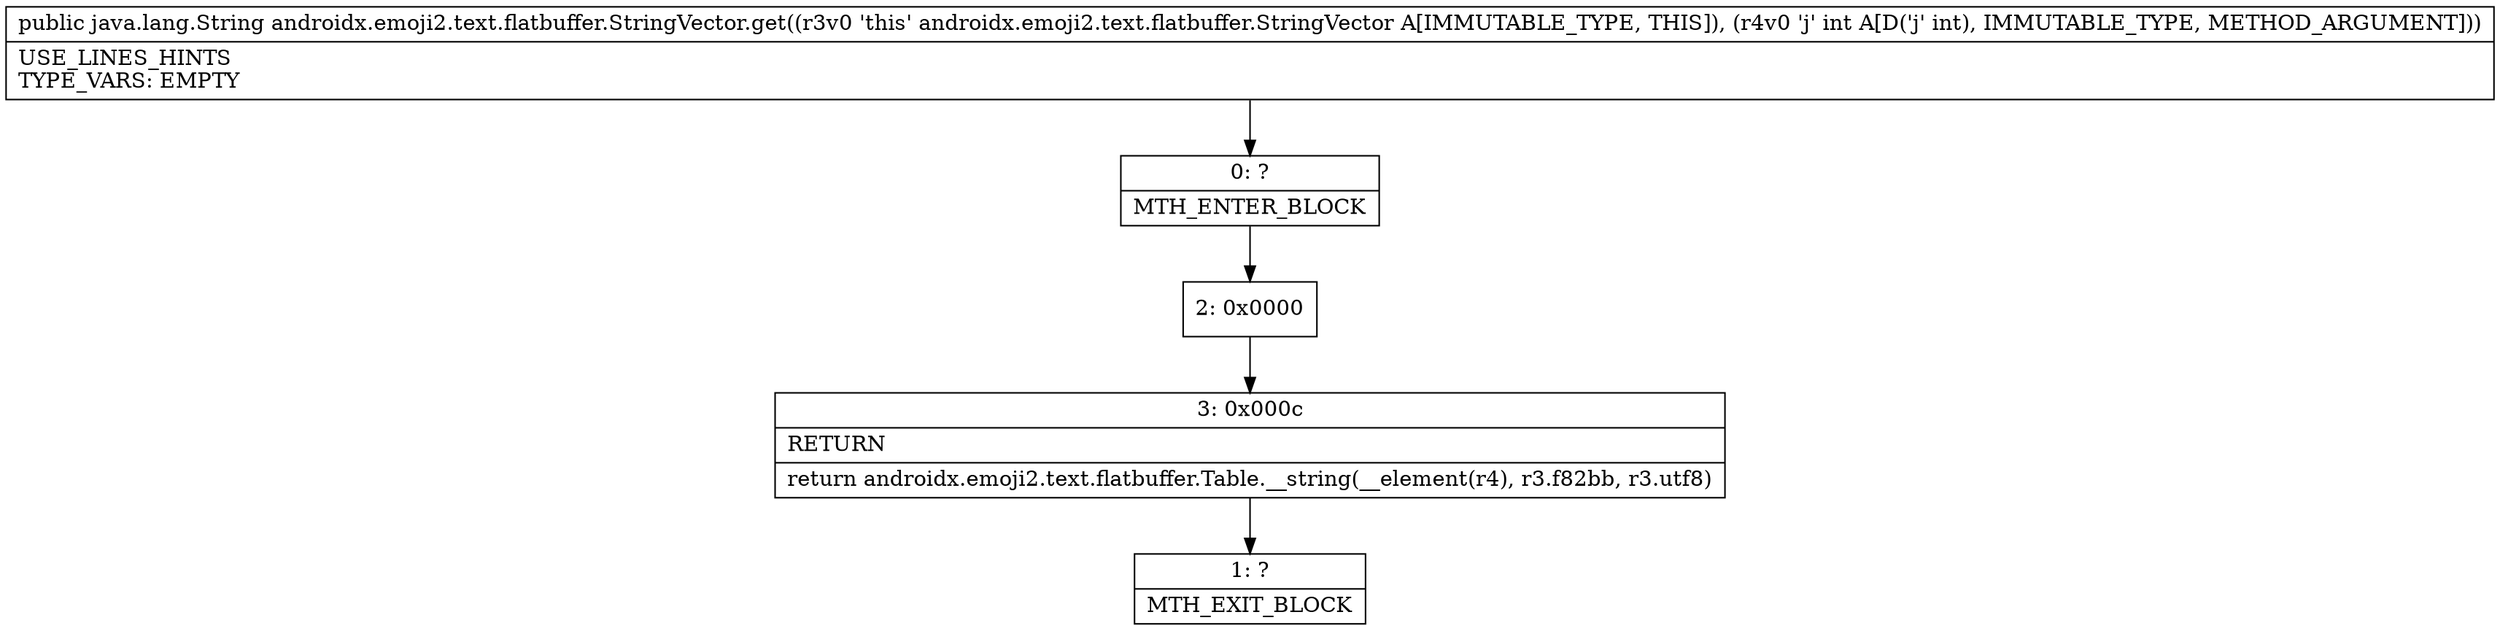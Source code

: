 digraph "CFG forandroidx.emoji2.text.flatbuffer.StringVector.get(I)Ljava\/lang\/String;" {
Node_0 [shape=record,label="{0\:\ ?|MTH_ENTER_BLOCK\l}"];
Node_2 [shape=record,label="{2\:\ 0x0000}"];
Node_3 [shape=record,label="{3\:\ 0x000c|RETURN\l|return androidx.emoji2.text.flatbuffer.Table.__string(__element(r4), r3.f82bb, r3.utf8)\l}"];
Node_1 [shape=record,label="{1\:\ ?|MTH_EXIT_BLOCK\l}"];
MethodNode[shape=record,label="{public java.lang.String androidx.emoji2.text.flatbuffer.StringVector.get((r3v0 'this' androidx.emoji2.text.flatbuffer.StringVector A[IMMUTABLE_TYPE, THIS]), (r4v0 'j' int A[D('j' int), IMMUTABLE_TYPE, METHOD_ARGUMENT]))  | USE_LINES_HINTS\lTYPE_VARS: EMPTY\l}"];
MethodNode -> Node_0;Node_0 -> Node_2;
Node_2 -> Node_3;
Node_3 -> Node_1;
}

